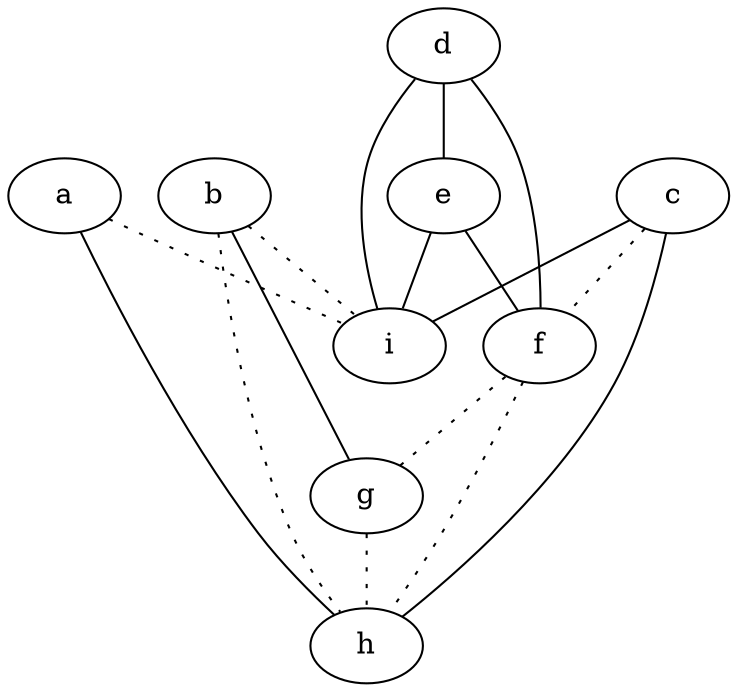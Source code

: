 graph {
a -- h;
a -- i [style=dotted];
b -- g;
b -- h [style=dotted];
b -- i [style=dotted];
c -- f [style=dotted];
c -- h;
c -- i;
d -- e;
d -- f;
d -- i;
e -- f;
e -- i;
f -- g [style=dotted];
f -- h [style=dotted];
g -- h [style=dotted];
}
